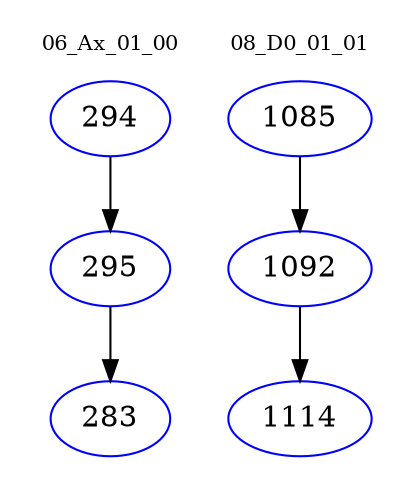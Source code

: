 digraph{
subgraph cluster_0 {
color = white
label = "06_Ax_01_00";
fontsize=10;
T0_294 [label="294", color="blue"]
T0_294 -> T0_295 [color="black"]
T0_295 [label="295", color="blue"]
T0_295 -> T0_283 [color="black"]
T0_283 [label="283", color="blue"]
}
subgraph cluster_1 {
color = white
label = "08_D0_01_01";
fontsize=10;
T1_1085 [label="1085", color="blue"]
T1_1085 -> T1_1092 [color="black"]
T1_1092 [label="1092", color="blue"]
T1_1092 -> T1_1114 [color="black"]
T1_1114 [label="1114", color="blue"]
}
}
